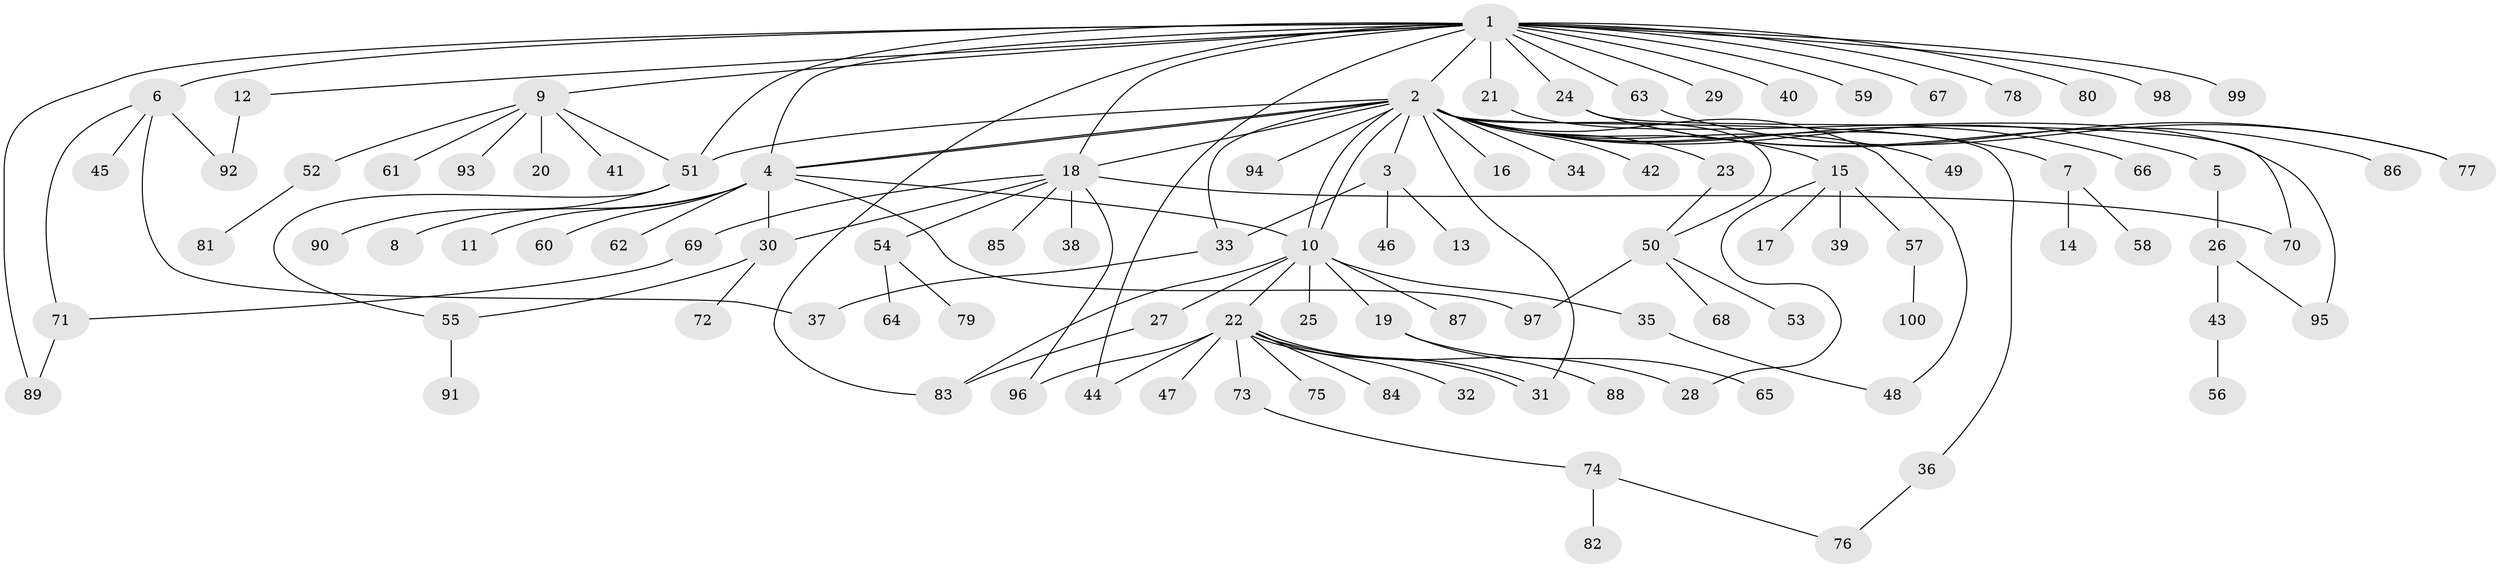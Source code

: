 // Generated by graph-tools (version 1.1) at 2025/38/02/21/25 10:38:54]
// undirected, 100 vertices, 127 edges
graph export_dot {
graph [start="1"]
  node [color=gray90,style=filled];
  1;
  2;
  3;
  4;
  5;
  6;
  7;
  8;
  9;
  10;
  11;
  12;
  13;
  14;
  15;
  16;
  17;
  18;
  19;
  20;
  21;
  22;
  23;
  24;
  25;
  26;
  27;
  28;
  29;
  30;
  31;
  32;
  33;
  34;
  35;
  36;
  37;
  38;
  39;
  40;
  41;
  42;
  43;
  44;
  45;
  46;
  47;
  48;
  49;
  50;
  51;
  52;
  53;
  54;
  55;
  56;
  57;
  58;
  59;
  60;
  61;
  62;
  63;
  64;
  65;
  66;
  67;
  68;
  69;
  70;
  71;
  72;
  73;
  74;
  75;
  76;
  77;
  78;
  79;
  80;
  81;
  82;
  83;
  84;
  85;
  86;
  87;
  88;
  89;
  90;
  91;
  92;
  93;
  94;
  95;
  96;
  97;
  98;
  99;
  100;
  1 -- 2;
  1 -- 4;
  1 -- 6;
  1 -- 9;
  1 -- 12;
  1 -- 18;
  1 -- 21;
  1 -- 24;
  1 -- 29;
  1 -- 40;
  1 -- 44;
  1 -- 51;
  1 -- 59;
  1 -- 63;
  1 -- 67;
  1 -- 78;
  1 -- 80;
  1 -- 83;
  1 -- 89;
  1 -- 98;
  1 -- 99;
  2 -- 3;
  2 -- 4;
  2 -- 4;
  2 -- 5;
  2 -- 7;
  2 -- 10;
  2 -- 10;
  2 -- 15;
  2 -- 16;
  2 -- 18;
  2 -- 23;
  2 -- 31;
  2 -- 33;
  2 -- 34;
  2 -- 36;
  2 -- 42;
  2 -- 48;
  2 -- 49;
  2 -- 50;
  2 -- 51;
  2 -- 66;
  2 -- 94;
  3 -- 13;
  3 -- 33;
  3 -- 46;
  4 -- 8;
  4 -- 10;
  4 -- 11;
  4 -- 30;
  4 -- 60;
  4 -- 62;
  4 -- 97;
  5 -- 26;
  6 -- 37;
  6 -- 45;
  6 -- 71;
  6 -- 92;
  7 -- 14;
  7 -- 58;
  9 -- 20;
  9 -- 41;
  9 -- 51;
  9 -- 52;
  9 -- 61;
  9 -- 93;
  10 -- 19;
  10 -- 22;
  10 -- 25;
  10 -- 27;
  10 -- 35;
  10 -- 83;
  10 -- 87;
  12 -- 92;
  15 -- 17;
  15 -- 28;
  15 -- 39;
  15 -- 57;
  18 -- 30;
  18 -- 38;
  18 -- 54;
  18 -- 69;
  18 -- 70;
  18 -- 85;
  18 -- 96;
  19 -- 65;
  19 -- 88;
  21 -- 95;
  22 -- 28;
  22 -- 31;
  22 -- 31;
  22 -- 32;
  22 -- 44;
  22 -- 47;
  22 -- 73;
  22 -- 75;
  22 -- 84;
  22 -- 96;
  23 -- 50;
  24 -- 70;
  24 -- 77;
  24 -- 86;
  26 -- 43;
  26 -- 95;
  27 -- 83;
  30 -- 55;
  30 -- 72;
  33 -- 37;
  35 -- 48;
  36 -- 76;
  43 -- 56;
  50 -- 53;
  50 -- 68;
  50 -- 97;
  51 -- 55;
  51 -- 90;
  52 -- 81;
  54 -- 64;
  54 -- 79;
  55 -- 91;
  57 -- 100;
  63 -- 77;
  69 -- 71;
  71 -- 89;
  73 -- 74;
  74 -- 76;
  74 -- 82;
}
